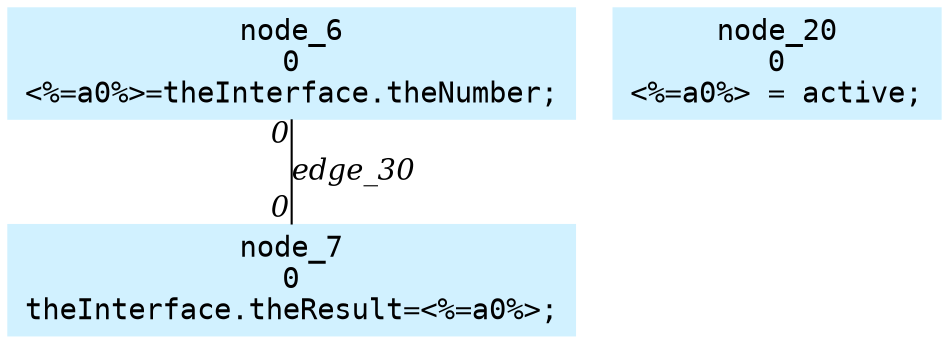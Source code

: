 digraph g{node_6 [shape=box, style=filled, color="#d1f1ff", fontname="Courier", label="node_6
0
<%=a0%>=theInterface.theNumber;
" ]
node_7 [shape=box, style=filled, color="#d1f1ff", fontname="Courier", label="node_7
0
theInterface.theResult=<%=a0%>;
" ]
node_20 [shape=box, style=filled, color="#d1f1ff", fontname="Courier", label="node_20
0
<%=a0%> = active;
" ]
node_6 -> node_7 [dir=none, arrowHead=none, fontname="Times-Italic", label="edge_30",  headlabel="0", taillabel="0" ]
}